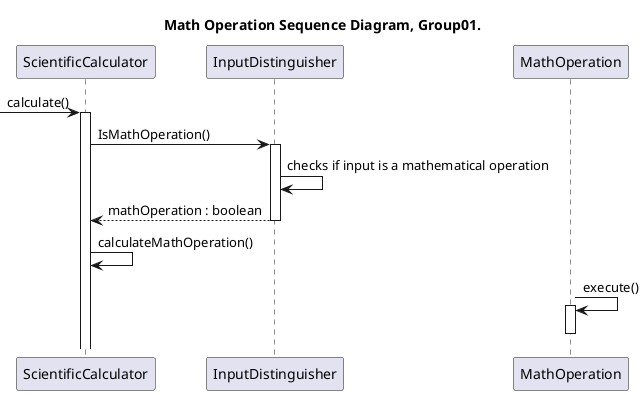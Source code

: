 @startuml MathOperation_SequenceDiagram_Group01

title Math Operation Sequence Diagram, Group01.

participant ScientificCalculator as calc
participant InputDistinguisher as input
participant MathOperation as math

-> calc:calculate()
activate calc

calc -> input : IsMathOperation()
activate input
input -> input : checks if input is a mathematical operation
input --> calc : mathOperation : boolean
deactivate input

calc -> calc : calculateMathOperation()
math -> math : execute()
activate math
deactivate math

@enduml